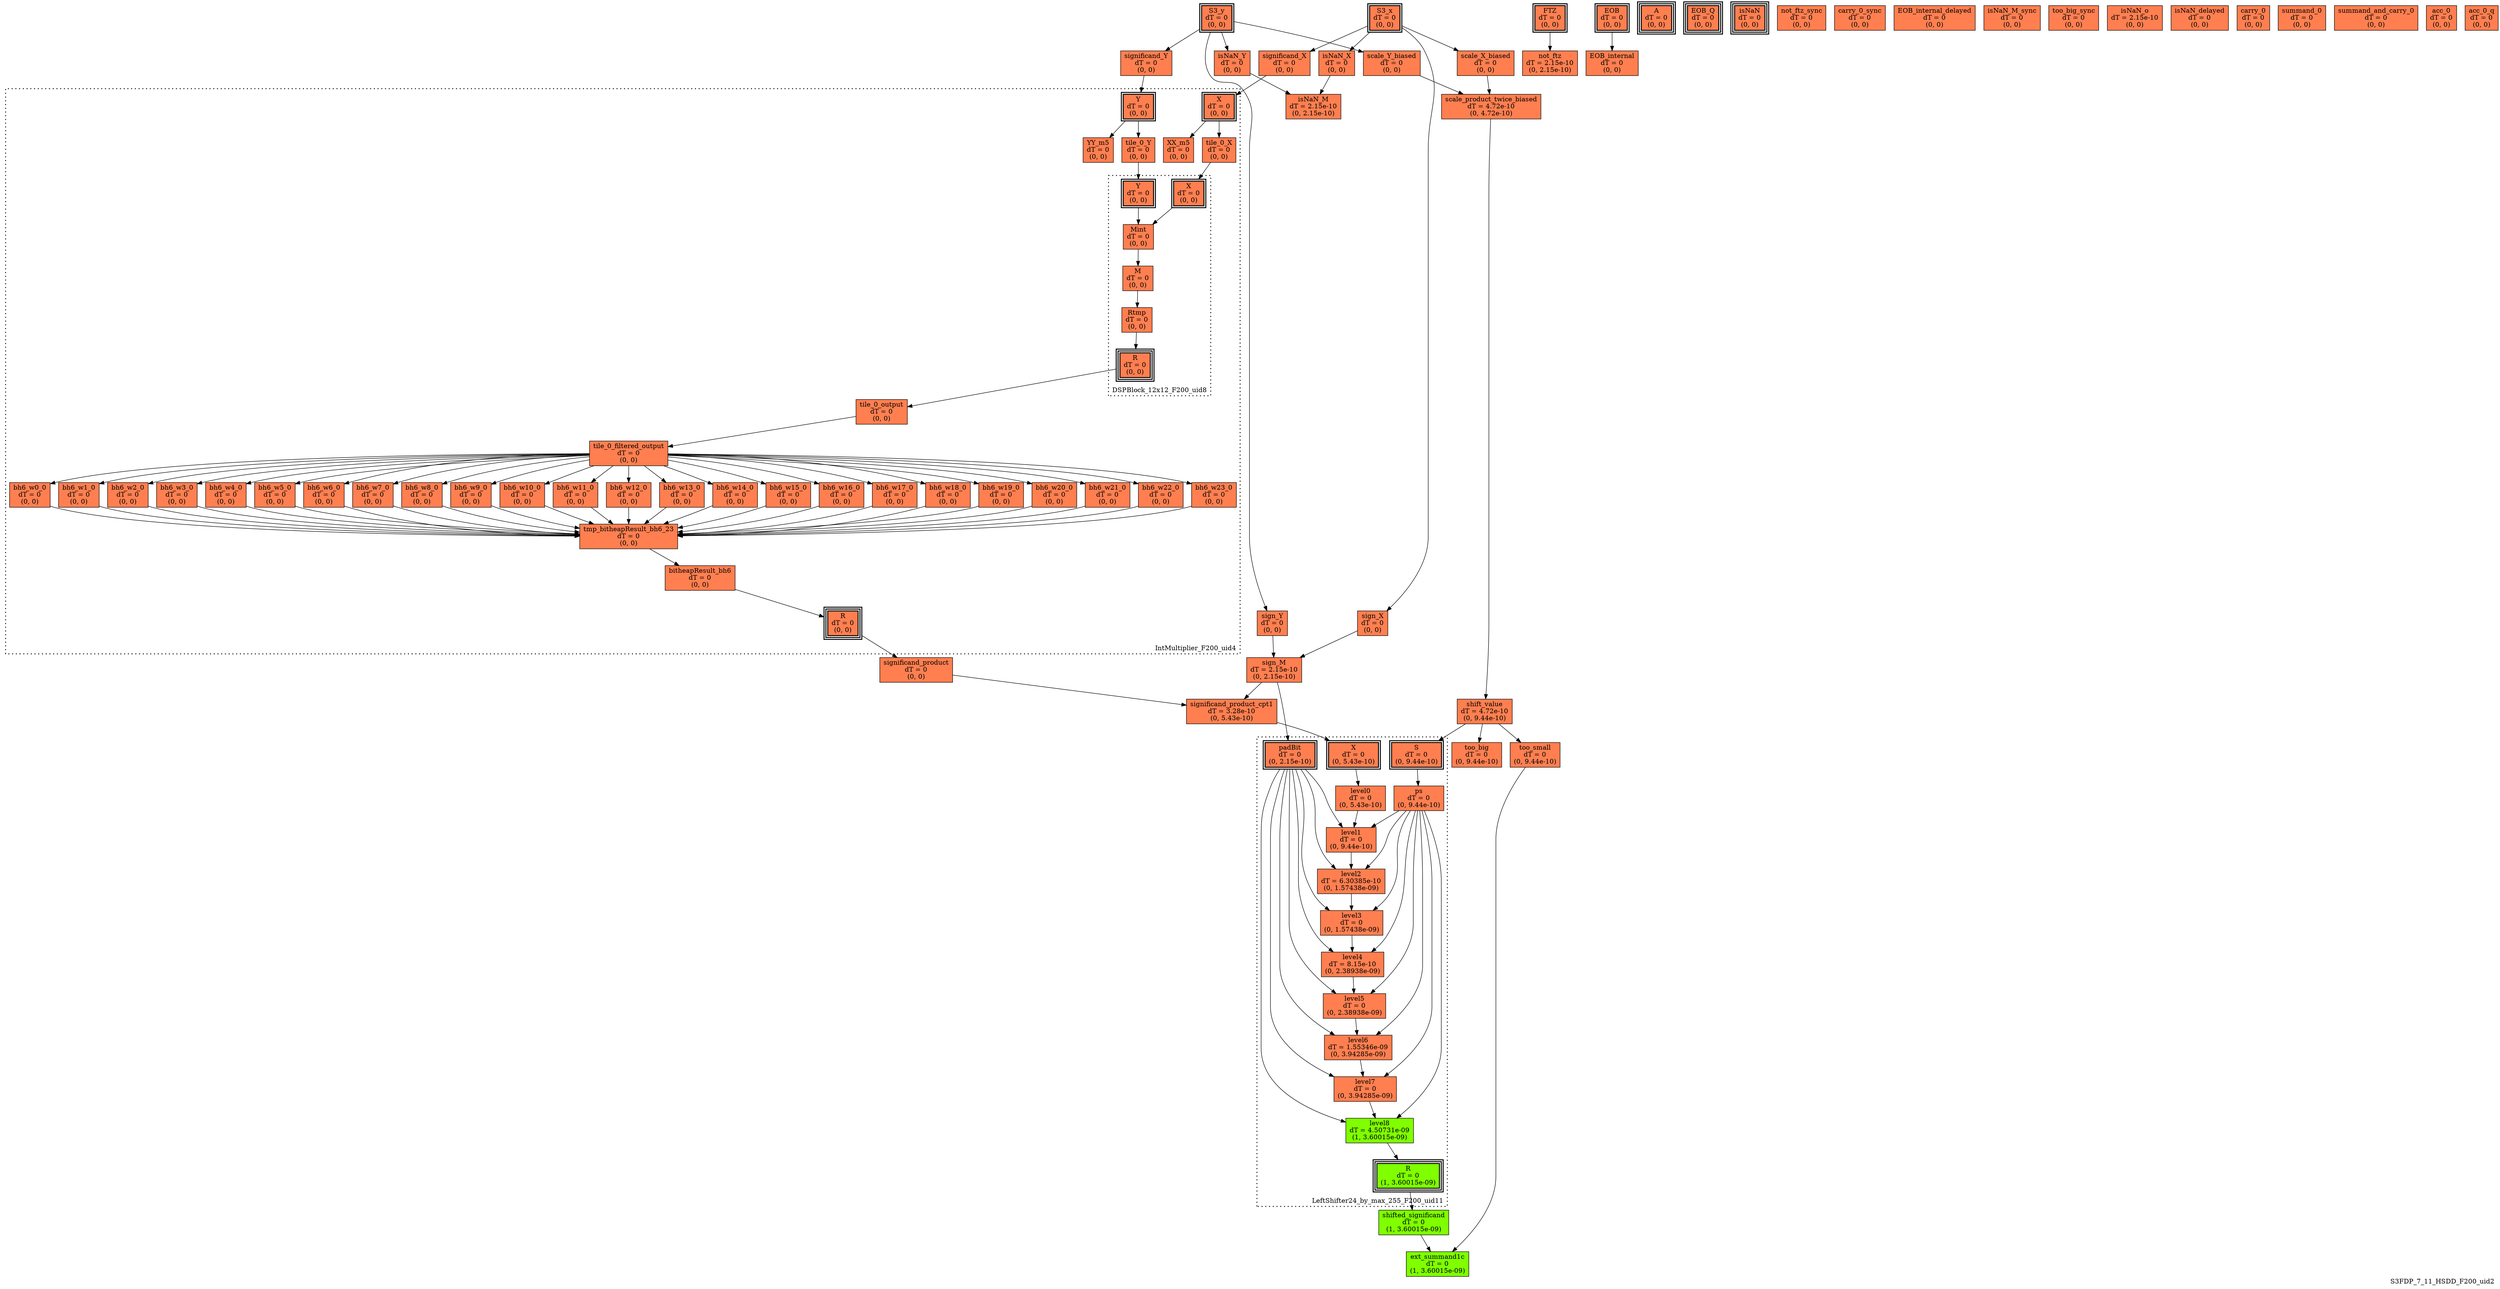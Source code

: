 digraph S3FDP_7_11_HSDD_F200_uid2
{
	//graph drawing options
	label=S3FDP_7_11_HSDD_F200_uid2;
	labelloc=bottom;
	labeljust=right;
	ratio=auto;
	nodesep=0.25;
	ranksep=0.5;

	//input/output signals of operator S3FDP_7_11_HSDD_F200_uid2
	S3_x__S3FDP_7_11_HSDD_F200_uid2 [ label="S3_x\ndT = 0\n(0, 0)", shape=box, color=black, style="bold, filled", fillcolor=coral, peripheries=2 ];
	S3_y__S3FDP_7_11_HSDD_F200_uid2 [ label="S3_y\ndT = 0\n(0, 0)", shape=box, color=black, style="bold, filled", fillcolor=coral, peripheries=2 ];
	FTZ__S3FDP_7_11_HSDD_F200_uid2 [ label="FTZ\ndT = 0\n(0, 0)", shape=box, color=black, style="bold, filled", fillcolor=coral, peripheries=2 ];
	EOB__S3FDP_7_11_HSDD_F200_uid2 [ label="EOB\ndT = 0\n(0, 0)", shape=box, color=black, style="bold, filled", fillcolor=coral, peripheries=2 ];
	A__S3FDP_7_11_HSDD_F200_uid2 [ label="A\ndT = 0\n(0, 0)", shape=box, color=black, style="bold, filled", fillcolor=coral, peripheries=3 ];
	EOB_Q__S3FDP_7_11_HSDD_F200_uid2 [ label="EOB_Q\ndT = 0\n(0, 0)", shape=box, color=black, style="bold, filled", fillcolor=coral, peripheries=3 ];
	isNaN__S3FDP_7_11_HSDD_F200_uid2 [ label="isNaN\ndT = 0\n(0, 0)", shape=box, color=black, style="bold, filled", fillcolor=coral, peripheries=3 ];
	{rank=same S3_x__S3FDP_7_11_HSDD_F200_uid2, S3_y__S3FDP_7_11_HSDD_F200_uid2, FTZ__S3FDP_7_11_HSDD_F200_uid2, EOB__S3FDP_7_11_HSDD_F200_uid2};
	{rank=same A__S3FDP_7_11_HSDD_F200_uid2, EOB_Q__S3FDP_7_11_HSDD_F200_uid2, isNaN__S3FDP_7_11_HSDD_F200_uid2};
	//internal signals of operator S3FDP_7_11_HSDD_F200_uid2
	sign_X__S3FDP_7_11_HSDD_F200_uid2 [ label="sign_X\ndT = 0\n(0, 0)", shape=box, color=black, style=filled, fillcolor=coral, peripheries=1 ];
	sign_Y__S3FDP_7_11_HSDD_F200_uid2 [ label="sign_Y\ndT = 0\n(0, 0)", shape=box, color=black, style=filled, fillcolor=coral, peripheries=1 ];
	sign_M__S3FDP_7_11_HSDD_F200_uid2 [ label="sign_M\ndT = 2.15e-10\n(0, 2.15e-10)", shape=box, color=black, style=filled, fillcolor=coral, peripheries=1 ];
	isNaN_X__S3FDP_7_11_HSDD_F200_uid2 [ label="isNaN_X\ndT = 0\n(0, 0)", shape=box, color=black, style=filled, fillcolor=coral, peripheries=1 ];
	isNaN_Y__S3FDP_7_11_HSDD_F200_uid2 [ label="isNaN_Y\ndT = 0\n(0, 0)", shape=box, color=black, style=filled, fillcolor=coral, peripheries=1 ];
	isNaN_M__S3FDP_7_11_HSDD_F200_uid2 [ label="isNaN_M\ndT = 2.15e-10\n(0, 2.15e-10)", shape=box, color=black, style=filled, fillcolor=coral, peripheries=1 ];
	significand_X__S3FDP_7_11_HSDD_F200_uid2 [ label="significand_X\ndT = 0\n(0, 0)", shape=box, color=black, style=filled, fillcolor=coral, peripheries=1 ];
	significand_Y__S3FDP_7_11_HSDD_F200_uid2 [ label="significand_Y\ndT = 0\n(0, 0)", shape=box, color=black, style=filled, fillcolor=coral, peripheries=1 ];
	significand_product__S3FDP_7_11_HSDD_F200_uid2 [ label="significand_product\ndT = 0\n(0, 0)", shape=box, color=black, style=filled, fillcolor=coral, peripheries=1 ];
	scale_X_biased__S3FDP_7_11_HSDD_F200_uid2 [ label="scale_X_biased\ndT = 0\n(0, 0)", shape=box, color=black, style=filled, fillcolor=coral, peripheries=1 ];
	scale_Y_biased__S3FDP_7_11_HSDD_F200_uid2 [ label="scale_Y_biased\ndT = 0\n(0, 0)", shape=box, color=black, style=filled, fillcolor=coral, peripheries=1 ];
	scale_product_twice_biased__S3FDP_7_11_HSDD_F200_uid2 [ label="scale_product_twice_biased\ndT = 4.72e-10\n(0, 4.72e-10)", shape=box, color=black, style=filled, fillcolor=coral, peripheries=1 ];
	significand_product_cpt1__S3FDP_7_11_HSDD_F200_uid2 [ label="significand_product_cpt1\ndT = 3.28e-10\n(0, 5.43e-10)", shape=box, color=black, style=filled, fillcolor=coral, peripheries=1 ];
	shift_value__S3FDP_7_11_HSDD_F200_uid2 [ label="shift_value\ndT = 4.72e-10\n(0, 9.44e-10)", shape=box, color=black, style=filled, fillcolor=coral, peripheries=1 ];
	shifted_significand__S3FDP_7_11_HSDD_F200_uid2 [ label="shifted_significand\ndT = 0\n(1, 3.60015e-09)", shape=box, color=black, style=filled, fillcolor=chartreuse, peripheries=1 ];
	too_small__S3FDP_7_11_HSDD_F200_uid2 [ label="too_small\ndT = 0\n(0, 9.44e-10)", shape=box, color=black, style=filled, fillcolor=coral, peripheries=1 ];
	too_big__S3FDP_7_11_HSDD_F200_uid2 [ label="too_big\ndT = 0\n(0, 9.44e-10)", shape=box, color=black, style=filled, fillcolor=coral, peripheries=1 ];
	ext_summand1c__S3FDP_7_11_HSDD_F200_uid2 [ label="ext_summand1c\ndT = 0\n(1, 3.60015e-09)", shape=box, color=black, style=filled, fillcolor=chartreuse, peripheries=1 ];
	not_ftz__S3FDP_7_11_HSDD_F200_uid2 [ label="not_ftz\ndT = 2.15e-10\n(0, 2.15e-10)", shape=box, color=black, style=filled, fillcolor=coral, peripheries=1 ];
	EOB_internal__S3FDP_7_11_HSDD_F200_uid2 [ label="EOB_internal\ndT = 0\n(0, 0)", shape=box, color=black, style=filled, fillcolor=coral, peripheries=1 ];
	not_ftz_sync__S3FDP_7_11_HSDD_F200_uid2 [ label="not_ftz_sync\ndT = 0\n(0, 0)", shape=box, color=black, style=filled, fillcolor=coral, peripheries=1 ];
	carry_0_sync__S3FDP_7_11_HSDD_F200_uid2 [ label="carry_0_sync\ndT = 0\n(0, 0)", shape=box, color=black, style=filled, fillcolor=coral, peripheries=1 ];
	EOB_internal_delayed__S3FDP_7_11_HSDD_F200_uid2 [ label="EOB_internal_delayed\ndT = 0\n(0, 0)", shape=box, color=black, style=filled, fillcolor=coral, peripheries=1 ];
	isNaN_M_sync__S3FDP_7_11_HSDD_F200_uid2 [ label="isNaN_M_sync\ndT = 0\n(0, 0)", shape=box, color=black, style=filled, fillcolor=coral, peripheries=1 ];
	too_big_sync__S3FDP_7_11_HSDD_F200_uid2 [ label="too_big_sync\ndT = 0\n(0, 0)", shape=box, color=black, style=filled, fillcolor=coral, peripheries=1 ];
	isNaN_o__S3FDP_7_11_HSDD_F200_uid2 [ label="isNaN_o\ndT = 2.15e-10\n(0, 0)", shape=box, color=black, style=filled, fillcolor=coral, peripheries=1 ];
	isNaN_delayed__S3FDP_7_11_HSDD_F200_uid2 [ label="isNaN_delayed\ndT = 0\n(0, 0)", shape=box, color=black, style=filled, fillcolor=coral, peripheries=1 ];
	carry_0__S3FDP_7_11_HSDD_F200_uid2 [ label="carry_0\ndT = 0\n(0, 0)", shape=box, color=black, style=filled, fillcolor=coral, peripheries=1 ];
	summand_0__S3FDP_7_11_HSDD_F200_uid2 [ label="summand_0\ndT = 0\n(0, 0)", shape=box, color=black, style=filled, fillcolor=coral, peripheries=1 ];
	summand_and_carry_0__S3FDP_7_11_HSDD_F200_uid2 [ label="summand_and_carry_0\ndT = 0\n(0, 0)", shape=box, color=black, style=filled, fillcolor=coral, peripheries=1 ];
	acc_0__S3FDP_7_11_HSDD_F200_uid2 [ label="acc_0\ndT = 0\n(0, 0)", shape=box, color=black, style=filled, fillcolor=coral, peripheries=1 ];
	acc_0_q__S3FDP_7_11_HSDD_F200_uid2 [ label="acc_0_q\ndT = 0\n(0, 0)", shape=box, color=black, style=filled, fillcolor=coral, peripheries=1 ];

	//subcomponents of operator S3FDP_7_11_HSDD_F200_uid2

	subgraph cluster_IntMultiplier_F200_uid4
	{
		//graph drawing options
		label=IntMultiplier_F200_uid4;
		labelloc=bottom;
		labeljust=right;
		style="bold, dotted";
		ratio=auto;
		nodesep=0.25;
		ranksep=0.5;

		//input/output signals of operator IntMultiplier_F200_uid4
		X__IntMultiplier_F200_uid4 [ label="X\ndT = 0\n(0, 0)", shape=box, color=black, style="bold, filled", fillcolor=coral, peripheries=2 ];
		Y__IntMultiplier_F200_uid4 [ label="Y\ndT = 0\n(0, 0)", shape=box, color=black, style="bold, filled", fillcolor=coral, peripheries=2 ];
		R__IntMultiplier_F200_uid4 [ label="R\ndT = 0\n(0, 0)", shape=box, color=black, style="bold, filled", fillcolor=coral, peripheries=3 ];
		{rank=same X__IntMultiplier_F200_uid4, Y__IntMultiplier_F200_uid4};
		{rank=same R__IntMultiplier_F200_uid4};
		//internal signals of operator IntMultiplier_F200_uid4
		XX_m5__IntMultiplier_F200_uid4 [ label="XX_m5\ndT = 0\n(0, 0)", shape=box, color=black, style=filled, fillcolor=coral, peripheries=1 ];
		YY_m5__IntMultiplier_F200_uid4 [ label="YY_m5\ndT = 0\n(0, 0)", shape=box, color=black, style=filled, fillcolor=coral, peripheries=1 ];
		tile_0_X__IntMultiplier_F200_uid4 [ label="tile_0_X\ndT = 0\n(0, 0)", shape=box, color=black, style=filled, fillcolor=coral, peripheries=1 ];
		tile_0_Y__IntMultiplier_F200_uid4 [ label="tile_0_Y\ndT = 0\n(0, 0)", shape=box, color=black, style=filled, fillcolor=coral, peripheries=1 ];
		tile_0_output__IntMultiplier_F200_uid4 [ label="tile_0_output\ndT = 0\n(0, 0)", shape=box, color=black, style=filled, fillcolor=coral, peripheries=1 ];
		tile_0_filtered_output__IntMultiplier_F200_uid4 [ label="tile_0_filtered_output\ndT = 0\n(0, 0)", shape=box, color=black, style=filled, fillcolor=coral, peripheries=1 ];
		bh6_w0_0__IntMultiplier_F200_uid4 [ label="bh6_w0_0\ndT = 0\n(0, 0)", shape=box, color=black, style=filled, fillcolor=coral, peripheries=1 ];
		bh6_w1_0__IntMultiplier_F200_uid4 [ label="bh6_w1_0\ndT = 0\n(0, 0)", shape=box, color=black, style=filled, fillcolor=coral, peripheries=1 ];
		bh6_w2_0__IntMultiplier_F200_uid4 [ label="bh6_w2_0\ndT = 0\n(0, 0)", shape=box, color=black, style=filled, fillcolor=coral, peripheries=1 ];
		bh6_w3_0__IntMultiplier_F200_uid4 [ label="bh6_w3_0\ndT = 0\n(0, 0)", shape=box, color=black, style=filled, fillcolor=coral, peripheries=1 ];
		bh6_w4_0__IntMultiplier_F200_uid4 [ label="bh6_w4_0\ndT = 0\n(0, 0)", shape=box, color=black, style=filled, fillcolor=coral, peripheries=1 ];
		bh6_w5_0__IntMultiplier_F200_uid4 [ label="bh6_w5_0\ndT = 0\n(0, 0)", shape=box, color=black, style=filled, fillcolor=coral, peripheries=1 ];
		bh6_w6_0__IntMultiplier_F200_uid4 [ label="bh6_w6_0\ndT = 0\n(0, 0)", shape=box, color=black, style=filled, fillcolor=coral, peripheries=1 ];
		bh6_w7_0__IntMultiplier_F200_uid4 [ label="bh6_w7_0\ndT = 0\n(0, 0)", shape=box, color=black, style=filled, fillcolor=coral, peripheries=1 ];
		bh6_w8_0__IntMultiplier_F200_uid4 [ label="bh6_w8_0\ndT = 0\n(0, 0)", shape=box, color=black, style=filled, fillcolor=coral, peripheries=1 ];
		bh6_w9_0__IntMultiplier_F200_uid4 [ label="bh6_w9_0\ndT = 0\n(0, 0)", shape=box, color=black, style=filled, fillcolor=coral, peripheries=1 ];
		bh6_w10_0__IntMultiplier_F200_uid4 [ label="bh6_w10_0\ndT = 0\n(0, 0)", shape=box, color=black, style=filled, fillcolor=coral, peripheries=1 ];
		bh6_w11_0__IntMultiplier_F200_uid4 [ label="bh6_w11_0\ndT = 0\n(0, 0)", shape=box, color=black, style=filled, fillcolor=coral, peripheries=1 ];
		bh6_w12_0__IntMultiplier_F200_uid4 [ label="bh6_w12_0\ndT = 0\n(0, 0)", shape=box, color=black, style=filled, fillcolor=coral, peripheries=1 ];
		bh6_w13_0__IntMultiplier_F200_uid4 [ label="bh6_w13_0\ndT = 0\n(0, 0)", shape=box, color=black, style=filled, fillcolor=coral, peripheries=1 ];
		bh6_w14_0__IntMultiplier_F200_uid4 [ label="bh6_w14_0\ndT = 0\n(0, 0)", shape=box, color=black, style=filled, fillcolor=coral, peripheries=1 ];
		bh6_w15_0__IntMultiplier_F200_uid4 [ label="bh6_w15_0\ndT = 0\n(0, 0)", shape=box, color=black, style=filled, fillcolor=coral, peripheries=1 ];
		bh6_w16_0__IntMultiplier_F200_uid4 [ label="bh6_w16_0\ndT = 0\n(0, 0)", shape=box, color=black, style=filled, fillcolor=coral, peripheries=1 ];
		bh6_w17_0__IntMultiplier_F200_uid4 [ label="bh6_w17_0\ndT = 0\n(0, 0)", shape=box, color=black, style=filled, fillcolor=coral, peripheries=1 ];
		bh6_w18_0__IntMultiplier_F200_uid4 [ label="bh6_w18_0\ndT = 0\n(0, 0)", shape=box, color=black, style=filled, fillcolor=coral, peripheries=1 ];
		bh6_w19_0__IntMultiplier_F200_uid4 [ label="bh6_w19_0\ndT = 0\n(0, 0)", shape=box, color=black, style=filled, fillcolor=coral, peripheries=1 ];
		bh6_w20_0__IntMultiplier_F200_uid4 [ label="bh6_w20_0\ndT = 0\n(0, 0)", shape=box, color=black, style=filled, fillcolor=coral, peripheries=1 ];
		bh6_w21_0__IntMultiplier_F200_uid4 [ label="bh6_w21_0\ndT = 0\n(0, 0)", shape=box, color=black, style=filled, fillcolor=coral, peripheries=1 ];
		bh6_w22_0__IntMultiplier_F200_uid4 [ label="bh6_w22_0\ndT = 0\n(0, 0)", shape=box, color=black, style=filled, fillcolor=coral, peripheries=1 ];
		bh6_w23_0__IntMultiplier_F200_uid4 [ label="bh6_w23_0\ndT = 0\n(0, 0)", shape=box, color=black, style=filled, fillcolor=coral, peripheries=1 ];
		tmp_bitheapResult_bh6_23__IntMultiplier_F200_uid4 [ label="tmp_bitheapResult_bh6_23\ndT = 0\n(0, 0)", shape=box, color=black, style=filled, fillcolor=coral, peripheries=1 ];
		bitheapResult_bh6__IntMultiplier_F200_uid4 [ label="bitheapResult_bh6\ndT = 0\n(0, 0)", shape=box, color=black, style=filled, fillcolor=coral, peripheries=1 ];

		//subcomponents of operator IntMultiplier_F200_uid4

		subgraph cluster_DSPBlock_12x12_F200_uid8
		{
			//graph drawing options
			label=DSPBlock_12x12_F200_uid8;
			labelloc=bottom;
			labeljust=right;
			style="bold, dotted";
			ratio=auto;
			nodesep=0.25;
			ranksep=0.5;

			//input/output signals of operator DSPBlock_12x12_F200_uid8
			X__DSPBlock_12x12_F200_uid8 [ label="X\ndT = 0\n(0, 0)", shape=box, color=black, style="bold, filled", fillcolor=coral, peripheries=2 ];
			Y__DSPBlock_12x12_F200_uid8 [ label="Y\ndT = 0\n(0, 0)", shape=box, color=black, style="bold, filled", fillcolor=coral, peripheries=2 ];
			R__DSPBlock_12x12_F200_uid8 [ label="R\ndT = 0\n(0, 0)", shape=box, color=black, style="bold, filled", fillcolor=coral, peripheries=3 ];
			{rank=same X__DSPBlock_12x12_F200_uid8, Y__DSPBlock_12x12_F200_uid8};
			{rank=same R__DSPBlock_12x12_F200_uid8};
			//internal signals of operator DSPBlock_12x12_F200_uid8
			Mint__DSPBlock_12x12_F200_uid8 [ label="Mint\ndT = 0\n(0, 0)", shape=box, color=black, style=filled, fillcolor=coral, peripheries=1 ];
			M__DSPBlock_12x12_F200_uid8 [ label="M\ndT = 0\n(0, 0)", shape=box, color=black, style=filled, fillcolor=coral, peripheries=1 ];
			Rtmp__DSPBlock_12x12_F200_uid8 [ label="Rtmp\ndT = 0\n(0, 0)", shape=box, color=black, style=filled, fillcolor=coral, peripheries=1 ];

			//subcomponents of operator DSPBlock_12x12_F200_uid8

			//input and internal signal connections of operator DSPBlock_12x12_F200_uid8
			X__DSPBlock_12x12_F200_uid8 -> Mint__DSPBlock_12x12_F200_uid8 [ arrowhead=normal, arrowsize=1.0, arrowtail=normal, color=black, dir=forward  ];
			Y__DSPBlock_12x12_F200_uid8 -> Mint__DSPBlock_12x12_F200_uid8 [ arrowhead=normal, arrowsize=1.0, arrowtail=normal, color=black, dir=forward  ];
			Mint__DSPBlock_12x12_F200_uid8 -> M__DSPBlock_12x12_F200_uid8 [ arrowhead=normal, arrowsize=1.0, arrowtail=normal, color=black, dir=forward  ];
			M__DSPBlock_12x12_F200_uid8 -> Rtmp__DSPBlock_12x12_F200_uid8 [ arrowhead=normal, arrowsize=1.0, arrowtail=normal, color=black, dir=forward  ];
			Rtmp__DSPBlock_12x12_F200_uid8 -> R__DSPBlock_12x12_F200_uid8 [ arrowhead=normal, arrowsize=1.0, arrowtail=normal, color=black, dir=forward  ];
		}

			//output signal connections of operator DSPBlock_12x12_F200_uid8
			R__DSPBlock_12x12_F200_uid8 -> tile_0_output__IntMultiplier_F200_uid4 [ arrowhead=normal, arrowsize=1.0, arrowtail=normal, color=black, dir=forward  ];

		//input and internal signal connections of operator IntMultiplier_F200_uid4
		X__IntMultiplier_F200_uid4 -> XX_m5__IntMultiplier_F200_uid4 [ arrowhead=normal, arrowsize=1.0, arrowtail=normal, color=black, dir=forward  ];
		X__IntMultiplier_F200_uid4 -> tile_0_X__IntMultiplier_F200_uid4 [ arrowhead=normal, arrowsize=1.0, arrowtail=normal, color=black, dir=forward  ];
		Y__IntMultiplier_F200_uid4 -> YY_m5__IntMultiplier_F200_uid4 [ arrowhead=normal, arrowsize=1.0, arrowtail=normal, color=black, dir=forward  ];
		Y__IntMultiplier_F200_uid4 -> tile_0_Y__IntMultiplier_F200_uid4 [ arrowhead=normal, arrowsize=1.0, arrowtail=normal, color=black, dir=forward  ];
		tile_0_X__IntMultiplier_F200_uid4 -> X__DSPBlock_12x12_F200_uid8 [ arrowhead=normal, arrowsize=1.0, arrowtail=normal, color=black, dir=forward  ];
		tile_0_Y__IntMultiplier_F200_uid4 -> Y__DSPBlock_12x12_F200_uid8 [ arrowhead=normal, arrowsize=1.0, arrowtail=normal, color=black, dir=forward  ];
		tile_0_output__IntMultiplier_F200_uid4 -> tile_0_filtered_output__IntMultiplier_F200_uid4 [ arrowhead=normal, arrowsize=1.0, arrowtail=normal, color=black, dir=forward  ];
		tile_0_filtered_output__IntMultiplier_F200_uid4 -> bh6_w0_0__IntMultiplier_F200_uid4 [ arrowhead=normal, arrowsize=1.0, arrowtail=normal, color=black, dir=forward  ];
		tile_0_filtered_output__IntMultiplier_F200_uid4 -> bh6_w1_0__IntMultiplier_F200_uid4 [ arrowhead=normal, arrowsize=1.0, arrowtail=normal, color=black, dir=forward  ];
		tile_0_filtered_output__IntMultiplier_F200_uid4 -> bh6_w2_0__IntMultiplier_F200_uid4 [ arrowhead=normal, arrowsize=1.0, arrowtail=normal, color=black, dir=forward  ];
		tile_0_filtered_output__IntMultiplier_F200_uid4 -> bh6_w3_0__IntMultiplier_F200_uid4 [ arrowhead=normal, arrowsize=1.0, arrowtail=normal, color=black, dir=forward  ];
		tile_0_filtered_output__IntMultiplier_F200_uid4 -> bh6_w4_0__IntMultiplier_F200_uid4 [ arrowhead=normal, arrowsize=1.0, arrowtail=normal, color=black, dir=forward  ];
		tile_0_filtered_output__IntMultiplier_F200_uid4 -> bh6_w5_0__IntMultiplier_F200_uid4 [ arrowhead=normal, arrowsize=1.0, arrowtail=normal, color=black, dir=forward  ];
		tile_0_filtered_output__IntMultiplier_F200_uid4 -> bh6_w6_0__IntMultiplier_F200_uid4 [ arrowhead=normal, arrowsize=1.0, arrowtail=normal, color=black, dir=forward  ];
		tile_0_filtered_output__IntMultiplier_F200_uid4 -> bh6_w7_0__IntMultiplier_F200_uid4 [ arrowhead=normal, arrowsize=1.0, arrowtail=normal, color=black, dir=forward  ];
		tile_0_filtered_output__IntMultiplier_F200_uid4 -> bh6_w8_0__IntMultiplier_F200_uid4 [ arrowhead=normal, arrowsize=1.0, arrowtail=normal, color=black, dir=forward  ];
		tile_0_filtered_output__IntMultiplier_F200_uid4 -> bh6_w9_0__IntMultiplier_F200_uid4 [ arrowhead=normal, arrowsize=1.0, arrowtail=normal, color=black, dir=forward  ];
		tile_0_filtered_output__IntMultiplier_F200_uid4 -> bh6_w10_0__IntMultiplier_F200_uid4 [ arrowhead=normal, arrowsize=1.0, arrowtail=normal, color=black, dir=forward  ];
		tile_0_filtered_output__IntMultiplier_F200_uid4 -> bh6_w11_0__IntMultiplier_F200_uid4 [ arrowhead=normal, arrowsize=1.0, arrowtail=normal, color=black, dir=forward  ];
		tile_0_filtered_output__IntMultiplier_F200_uid4 -> bh6_w12_0__IntMultiplier_F200_uid4 [ arrowhead=normal, arrowsize=1.0, arrowtail=normal, color=black, dir=forward  ];
		tile_0_filtered_output__IntMultiplier_F200_uid4 -> bh6_w13_0__IntMultiplier_F200_uid4 [ arrowhead=normal, arrowsize=1.0, arrowtail=normal, color=black, dir=forward  ];
		tile_0_filtered_output__IntMultiplier_F200_uid4 -> bh6_w14_0__IntMultiplier_F200_uid4 [ arrowhead=normal, arrowsize=1.0, arrowtail=normal, color=black, dir=forward  ];
		tile_0_filtered_output__IntMultiplier_F200_uid4 -> bh6_w15_0__IntMultiplier_F200_uid4 [ arrowhead=normal, arrowsize=1.0, arrowtail=normal, color=black, dir=forward  ];
		tile_0_filtered_output__IntMultiplier_F200_uid4 -> bh6_w16_0__IntMultiplier_F200_uid4 [ arrowhead=normal, arrowsize=1.0, arrowtail=normal, color=black, dir=forward  ];
		tile_0_filtered_output__IntMultiplier_F200_uid4 -> bh6_w17_0__IntMultiplier_F200_uid4 [ arrowhead=normal, arrowsize=1.0, arrowtail=normal, color=black, dir=forward  ];
		tile_0_filtered_output__IntMultiplier_F200_uid4 -> bh6_w18_0__IntMultiplier_F200_uid4 [ arrowhead=normal, arrowsize=1.0, arrowtail=normal, color=black, dir=forward  ];
		tile_0_filtered_output__IntMultiplier_F200_uid4 -> bh6_w19_0__IntMultiplier_F200_uid4 [ arrowhead=normal, arrowsize=1.0, arrowtail=normal, color=black, dir=forward  ];
		tile_0_filtered_output__IntMultiplier_F200_uid4 -> bh6_w20_0__IntMultiplier_F200_uid4 [ arrowhead=normal, arrowsize=1.0, arrowtail=normal, color=black, dir=forward  ];
		tile_0_filtered_output__IntMultiplier_F200_uid4 -> bh6_w21_0__IntMultiplier_F200_uid4 [ arrowhead=normal, arrowsize=1.0, arrowtail=normal, color=black, dir=forward  ];
		tile_0_filtered_output__IntMultiplier_F200_uid4 -> bh6_w22_0__IntMultiplier_F200_uid4 [ arrowhead=normal, arrowsize=1.0, arrowtail=normal, color=black, dir=forward  ];
		tile_0_filtered_output__IntMultiplier_F200_uid4 -> bh6_w23_0__IntMultiplier_F200_uid4 [ arrowhead=normal, arrowsize=1.0, arrowtail=normal, color=black, dir=forward  ];
		bh6_w0_0__IntMultiplier_F200_uid4 -> tmp_bitheapResult_bh6_23__IntMultiplier_F200_uid4 [ arrowhead=normal, arrowsize=1.0, arrowtail=normal, color=black, dir=forward  ];
		bh6_w1_0__IntMultiplier_F200_uid4 -> tmp_bitheapResult_bh6_23__IntMultiplier_F200_uid4 [ arrowhead=normal, arrowsize=1.0, arrowtail=normal, color=black, dir=forward  ];
		bh6_w2_0__IntMultiplier_F200_uid4 -> tmp_bitheapResult_bh6_23__IntMultiplier_F200_uid4 [ arrowhead=normal, arrowsize=1.0, arrowtail=normal, color=black, dir=forward  ];
		bh6_w3_0__IntMultiplier_F200_uid4 -> tmp_bitheapResult_bh6_23__IntMultiplier_F200_uid4 [ arrowhead=normal, arrowsize=1.0, arrowtail=normal, color=black, dir=forward  ];
		bh6_w4_0__IntMultiplier_F200_uid4 -> tmp_bitheapResult_bh6_23__IntMultiplier_F200_uid4 [ arrowhead=normal, arrowsize=1.0, arrowtail=normal, color=black, dir=forward  ];
		bh6_w5_0__IntMultiplier_F200_uid4 -> tmp_bitheapResult_bh6_23__IntMultiplier_F200_uid4 [ arrowhead=normal, arrowsize=1.0, arrowtail=normal, color=black, dir=forward  ];
		bh6_w6_0__IntMultiplier_F200_uid4 -> tmp_bitheapResult_bh6_23__IntMultiplier_F200_uid4 [ arrowhead=normal, arrowsize=1.0, arrowtail=normal, color=black, dir=forward  ];
		bh6_w7_0__IntMultiplier_F200_uid4 -> tmp_bitheapResult_bh6_23__IntMultiplier_F200_uid4 [ arrowhead=normal, arrowsize=1.0, arrowtail=normal, color=black, dir=forward  ];
		bh6_w8_0__IntMultiplier_F200_uid4 -> tmp_bitheapResult_bh6_23__IntMultiplier_F200_uid4 [ arrowhead=normal, arrowsize=1.0, arrowtail=normal, color=black, dir=forward  ];
		bh6_w9_0__IntMultiplier_F200_uid4 -> tmp_bitheapResult_bh6_23__IntMultiplier_F200_uid4 [ arrowhead=normal, arrowsize=1.0, arrowtail=normal, color=black, dir=forward  ];
		bh6_w10_0__IntMultiplier_F200_uid4 -> tmp_bitheapResult_bh6_23__IntMultiplier_F200_uid4 [ arrowhead=normal, arrowsize=1.0, arrowtail=normal, color=black, dir=forward  ];
		bh6_w11_0__IntMultiplier_F200_uid4 -> tmp_bitheapResult_bh6_23__IntMultiplier_F200_uid4 [ arrowhead=normal, arrowsize=1.0, arrowtail=normal, color=black, dir=forward  ];
		bh6_w12_0__IntMultiplier_F200_uid4 -> tmp_bitheapResult_bh6_23__IntMultiplier_F200_uid4 [ arrowhead=normal, arrowsize=1.0, arrowtail=normal, color=black, dir=forward  ];
		bh6_w13_0__IntMultiplier_F200_uid4 -> tmp_bitheapResult_bh6_23__IntMultiplier_F200_uid4 [ arrowhead=normal, arrowsize=1.0, arrowtail=normal, color=black, dir=forward  ];
		bh6_w14_0__IntMultiplier_F200_uid4 -> tmp_bitheapResult_bh6_23__IntMultiplier_F200_uid4 [ arrowhead=normal, arrowsize=1.0, arrowtail=normal, color=black, dir=forward  ];
		bh6_w15_0__IntMultiplier_F200_uid4 -> tmp_bitheapResult_bh6_23__IntMultiplier_F200_uid4 [ arrowhead=normal, arrowsize=1.0, arrowtail=normal, color=black, dir=forward  ];
		bh6_w16_0__IntMultiplier_F200_uid4 -> tmp_bitheapResult_bh6_23__IntMultiplier_F200_uid4 [ arrowhead=normal, arrowsize=1.0, arrowtail=normal, color=black, dir=forward  ];
		bh6_w17_0__IntMultiplier_F200_uid4 -> tmp_bitheapResult_bh6_23__IntMultiplier_F200_uid4 [ arrowhead=normal, arrowsize=1.0, arrowtail=normal, color=black, dir=forward  ];
		bh6_w18_0__IntMultiplier_F200_uid4 -> tmp_bitheapResult_bh6_23__IntMultiplier_F200_uid4 [ arrowhead=normal, arrowsize=1.0, arrowtail=normal, color=black, dir=forward  ];
		bh6_w19_0__IntMultiplier_F200_uid4 -> tmp_bitheapResult_bh6_23__IntMultiplier_F200_uid4 [ arrowhead=normal, arrowsize=1.0, arrowtail=normal, color=black, dir=forward  ];
		bh6_w20_0__IntMultiplier_F200_uid4 -> tmp_bitheapResult_bh6_23__IntMultiplier_F200_uid4 [ arrowhead=normal, arrowsize=1.0, arrowtail=normal, color=black, dir=forward  ];
		bh6_w21_0__IntMultiplier_F200_uid4 -> tmp_bitheapResult_bh6_23__IntMultiplier_F200_uid4 [ arrowhead=normal, arrowsize=1.0, arrowtail=normal, color=black, dir=forward  ];
		bh6_w22_0__IntMultiplier_F200_uid4 -> tmp_bitheapResult_bh6_23__IntMultiplier_F200_uid4 [ arrowhead=normal, arrowsize=1.0, arrowtail=normal, color=black, dir=forward  ];
		bh6_w23_0__IntMultiplier_F200_uid4 -> tmp_bitheapResult_bh6_23__IntMultiplier_F200_uid4 [ arrowhead=normal, arrowsize=1.0, arrowtail=normal, color=black, dir=forward  ];
		tmp_bitheapResult_bh6_23__IntMultiplier_F200_uid4 -> bitheapResult_bh6__IntMultiplier_F200_uid4 [ arrowhead=normal, arrowsize=1.0, arrowtail=normal, color=black, dir=forward  ];
		bitheapResult_bh6__IntMultiplier_F200_uid4 -> R__IntMultiplier_F200_uid4 [ arrowhead=normal, arrowsize=1.0, arrowtail=normal, color=black, dir=forward  ];
	}

		//output signal connections of operator IntMultiplier_F200_uid4
		R__IntMultiplier_F200_uid4 -> significand_product__S3FDP_7_11_HSDD_F200_uid2 [ arrowhead=normal, arrowsize=1.0, arrowtail=normal, color=black, dir=forward  ];

	subgraph cluster_LeftShifter24_by_max_255_F200_uid11
	{
		//graph drawing options
		label=LeftShifter24_by_max_255_F200_uid11;
		labelloc=bottom;
		labeljust=right;
		style="bold, dotted";
		ratio=auto;
		nodesep=0.25;
		ranksep=0.5;

		//input/output signals of operator LeftShifter24_by_max_255_F200_uid11
		X__LeftShifter24_by_max_255_F200_uid11 [ label="X\ndT = 0\n(0, 5.43e-10)", shape=box, color=black, style="bold, filled", fillcolor=coral, peripheries=2 ];
		S__LeftShifter24_by_max_255_F200_uid11 [ label="S\ndT = 0\n(0, 9.44e-10)", shape=box, color=black, style="bold, filled", fillcolor=coral, peripheries=2 ];
		padBit__LeftShifter24_by_max_255_F200_uid11 [ label="padBit\ndT = 0\n(0, 2.15e-10)", shape=box, color=black, style="bold, filled", fillcolor=coral, peripheries=2 ];
		R__LeftShifter24_by_max_255_F200_uid11 [ label="R\ndT = 0\n(1, 3.60015e-09)", shape=box, color=black, style="bold, filled", fillcolor=chartreuse, peripheries=3 ];
		{rank=same X__LeftShifter24_by_max_255_F200_uid11, S__LeftShifter24_by_max_255_F200_uid11, padBit__LeftShifter24_by_max_255_F200_uid11};
		{rank=same R__LeftShifter24_by_max_255_F200_uid11};
		//internal signals of operator LeftShifter24_by_max_255_F200_uid11
		ps__LeftShifter24_by_max_255_F200_uid11 [ label="ps\ndT = 0\n(0, 9.44e-10)", shape=box, color=black, style=filled, fillcolor=coral, peripheries=1 ];
		level0__LeftShifter24_by_max_255_F200_uid11 [ label="level0\ndT = 0\n(0, 5.43e-10)", shape=box, color=black, style=filled, fillcolor=coral, peripheries=1 ];
		level1__LeftShifter24_by_max_255_F200_uid11 [ label="level1\ndT = 0\n(0, 9.44e-10)", shape=box, color=black, style=filled, fillcolor=coral, peripheries=1 ];
		level2__LeftShifter24_by_max_255_F200_uid11 [ label="level2\ndT = 6.30385e-10\n(0, 1.57438e-09)", shape=box, color=black, style=filled, fillcolor=coral, peripheries=1 ];
		level3__LeftShifter24_by_max_255_F200_uid11 [ label="level3\ndT = 0\n(0, 1.57438e-09)", shape=box, color=black, style=filled, fillcolor=coral, peripheries=1 ];
		level4__LeftShifter24_by_max_255_F200_uid11 [ label="level4\ndT = 8.15e-10\n(0, 2.38938e-09)", shape=box, color=black, style=filled, fillcolor=coral, peripheries=1 ];
		level5__LeftShifter24_by_max_255_F200_uid11 [ label="level5\ndT = 0\n(0, 2.38938e-09)", shape=box, color=black, style=filled, fillcolor=coral, peripheries=1 ];
		level6__LeftShifter24_by_max_255_F200_uid11 [ label="level6\ndT = 1.55346e-09\n(0, 3.94285e-09)", shape=box, color=black, style=filled, fillcolor=coral, peripheries=1 ];
		level7__LeftShifter24_by_max_255_F200_uid11 [ label="level7\ndT = 0\n(0, 3.94285e-09)", shape=box, color=black, style=filled, fillcolor=coral, peripheries=1 ];
		level8__LeftShifter24_by_max_255_F200_uid11 [ label="level8\ndT = 4.50731e-09\n(1, 3.60015e-09)", shape=box, color=black, style=filled, fillcolor=chartreuse, peripheries=1 ];

		//subcomponents of operator LeftShifter24_by_max_255_F200_uid11

		//input and internal signal connections of operator LeftShifter24_by_max_255_F200_uid11
		X__LeftShifter24_by_max_255_F200_uid11 -> level0__LeftShifter24_by_max_255_F200_uid11 [ arrowhead=normal, arrowsize=1.0, arrowtail=normal, color=black, dir=forward  ];
		S__LeftShifter24_by_max_255_F200_uid11 -> ps__LeftShifter24_by_max_255_F200_uid11 [ arrowhead=normal, arrowsize=1.0, arrowtail=normal, color=black, dir=forward  ];
		padBit__LeftShifter24_by_max_255_F200_uid11 -> level1__LeftShifter24_by_max_255_F200_uid11 [ arrowhead=normal, arrowsize=1.0, arrowtail=normal, color=black, dir=forward  ];
		padBit__LeftShifter24_by_max_255_F200_uid11 -> level2__LeftShifter24_by_max_255_F200_uid11 [ arrowhead=normal, arrowsize=1.0, arrowtail=normal, color=black, dir=forward  ];
		padBit__LeftShifter24_by_max_255_F200_uid11 -> level3__LeftShifter24_by_max_255_F200_uid11 [ arrowhead=normal, arrowsize=1.0, arrowtail=normal, color=black, dir=forward  ];
		padBit__LeftShifter24_by_max_255_F200_uid11 -> level4__LeftShifter24_by_max_255_F200_uid11 [ arrowhead=normal, arrowsize=1.0, arrowtail=normal, color=black, dir=forward  ];
		padBit__LeftShifter24_by_max_255_F200_uid11 -> level5__LeftShifter24_by_max_255_F200_uid11 [ arrowhead=normal, arrowsize=1.0, arrowtail=normal, color=black, dir=forward  ];
		padBit__LeftShifter24_by_max_255_F200_uid11 -> level6__LeftShifter24_by_max_255_F200_uid11 [ arrowhead=normal, arrowsize=1.0, arrowtail=normal, color=black, dir=forward  ];
		padBit__LeftShifter24_by_max_255_F200_uid11 -> level7__LeftShifter24_by_max_255_F200_uid11 [ arrowhead=normal, arrowsize=1.0, arrowtail=normal, color=black, dir=forward  ];
		padBit__LeftShifter24_by_max_255_F200_uid11 -> level8__LeftShifter24_by_max_255_F200_uid11 [ arrowhead=normal, arrowsize=1.0, arrowtail=normal, color=black, dir=forward  ];
		ps__LeftShifter24_by_max_255_F200_uid11 -> level1__LeftShifter24_by_max_255_F200_uid11 [ arrowhead=normal, arrowsize=1.0, arrowtail=normal, color=black, dir=forward  ];
		ps__LeftShifter24_by_max_255_F200_uid11 -> level2__LeftShifter24_by_max_255_F200_uid11 [ arrowhead=normal, arrowsize=1.0, arrowtail=normal, color=black, dir=forward  ];
		ps__LeftShifter24_by_max_255_F200_uid11 -> level3__LeftShifter24_by_max_255_F200_uid11 [ arrowhead=normal, arrowsize=1.0, arrowtail=normal, color=black, dir=forward  ];
		ps__LeftShifter24_by_max_255_F200_uid11 -> level4__LeftShifter24_by_max_255_F200_uid11 [ arrowhead=normal, arrowsize=1.0, arrowtail=normal, color=black, dir=forward  ];
		ps__LeftShifter24_by_max_255_F200_uid11 -> level5__LeftShifter24_by_max_255_F200_uid11 [ arrowhead=normal, arrowsize=1.0, arrowtail=normal, color=black, dir=forward  ];
		ps__LeftShifter24_by_max_255_F200_uid11 -> level6__LeftShifter24_by_max_255_F200_uid11 [ arrowhead=normal, arrowsize=1.0, arrowtail=normal, color=black, dir=forward  ];
		ps__LeftShifter24_by_max_255_F200_uid11 -> level7__LeftShifter24_by_max_255_F200_uid11 [ arrowhead=normal, arrowsize=1.0, arrowtail=normal, color=black, dir=forward  ];
		ps__LeftShifter24_by_max_255_F200_uid11 -> level8__LeftShifter24_by_max_255_F200_uid11 [ arrowhead=normal, arrowsize=1.0, arrowtail=normal, color=black, dir=forward  ];
		level0__LeftShifter24_by_max_255_F200_uid11 -> level1__LeftShifter24_by_max_255_F200_uid11 [ arrowhead=normal, arrowsize=1.0, arrowtail=normal, color=black, dir=forward  ];
		level1__LeftShifter24_by_max_255_F200_uid11 -> level2__LeftShifter24_by_max_255_F200_uid11 [ arrowhead=normal, arrowsize=1.0, arrowtail=normal, color=black, dir=forward  ];
		level2__LeftShifter24_by_max_255_F200_uid11 -> level3__LeftShifter24_by_max_255_F200_uid11 [ arrowhead=normal, arrowsize=1.0, arrowtail=normal, color=black, dir=forward  ];
		level3__LeftShifter24_by_max_255_F200_uid11 -> level4__LeftShifter24_by_max_255_F200_uid11 [ arrowhead=normal, arrowsize=1.0, arrowtail=normal, color=black, dir=forward  ];
		level4__LeftShifter24_by_max_255_F200_uid11 -> level5__LeftShifter24_by_max_255_F200_uid11 [ arrowhead=normal, arrowsize=1.0, arrowtail=normal, color=black, dir=forward  ];
		level5__LeftShifter24_by_max_255_F200_uid11 -> level6__LeftShifter24_by_max_255_F200_uid11 [ arrowhead=normal, arrowsize=1.0, arrowtail=normal, color=black, dir=forward  ];
		level6__LeftShifter24_by_max_255_F200_uid11 -> level7__LeftShifter24_by_max_255_F200_uid11 [ arrowhead=normal, arrowsize=1.0, arrowtail=normal, color=black, dir=forward  ];
		level7__LeftShifter24_by_max_255_F200_uid11 -> level8__LeftShifter24_by_max_255_F200_uid11 [ arrowhead=normal, arrowsize=1.0, arrowtail=normal, color=black, dir=forward  ];
		level8__LeftShifter24_by_max_255_F200_uid11 -> R__LeftShifter24_by_max_255_F200_uid11 [ arrowhead=normal, arrowsize=1.0, arrowtail=normal, color=black, dir=forward  ];
	}

		//output signal connections of operator LeftShifter24_by_max_255_F200_uid11
		R__LeftShifter24_by_max_255_F200_uid11 -> shifted_significand__S3FDP_7_11_HSDD_F200_uid2 [ arrowhead=normal, arrowsize=1.0, arrowtail=normal, color=black, dir=forward  ];

	//input and internal signal connections of operator S3FDP_7_11_HSDD_F200_uid2
	S3_x__S3FDP_7_11_HSDD_F200_uid2 -> sign_X__S3FDP_7_11_HSDD_F200_uid2 [ arrowhead=normal, arrowsize=1.0, arrowtail=normal, color=black, dir=forward  ];
	S3_x__S3FDP_7_11_HSDD_F200_uid2 -> isNaN_X__S3FDP_7_11_HSDD_F200_uid2 [ arrowhead=normal, arrowsize=1.0, arrowtail=normal, color=black, dir=forward  ];
	S3_x__S3FDP_7_11_HSDD_F200_uid2 -> significand_X__S3FDP_7_11_HSDD_F200_uid2 [ arrowhead=normal, arrowsize=1.0, arrowtail=normal, color=black, dir=forward  ];
	S3_x__S3FDP_7_11_HSDD_F200_uid2 -> scale_X_biased__S3FDP_7_11_HSDD_F200_uid2 [ arrowhead=normal, arrowsize=1.0, arrowtail=normal, color=black, dir=forward  ];
	S3_y__S3FDP_7_11_HSDD_F200_uid2 -> sign_Y__S3FDP_7_11_HSDD_F200_uid2 [ arrowhead=normal, arrowsize=1.0, arrowtail=normal, color=black, dir=forward  ];
	S3_y__S3FDP_7_11_HSDD_F200_uid2 -> isNaN_Y__S3FDP_7_11_HSDD_F200_uid2 [ arrowhead=normal, arrowsize=1.0, arrowtail=normal, color=black, dir=forward  ];
	S3_y__S3FDP_7_11_HSDD_F200_uid2 -> significand_Y__S3FDP_7_11_HSDD_F200_uid2 [ arrowhead=normal, arrowsize=1.0, arrowtail=normal, color=black, dir=forward  ];
	S3_y__S3FDP_7_11_HSDD_F200_uid2 -> scale_Y_biased__S3FDP_7_11_HSDD_F200_uid2 [ arrowhead=normal, arrowsize=1.0, arrowtail=normal, color=black, dir=forward  ];
	FTZ__S3FDP_7_11_HSDD_F200_uid2 -> not_ftz__S3FDP_7_11_HSDD_F200_uid2 [ arrowhead=normal, arrowsize=1.0, arrowtail=normal, color=black, dir=forward  ];
	EOB__S3FDP_7_11_HSDD_F200_uid2 -> EOB_internal__S3FDP_7_11_HSDD_F200_uid2 [ arrowhead=normal, arrowsize=1.0, arrowtail=normal, color=black, dir=forward  ];
	sign_X__S3FDP_7_11_HSDD_F200_uid2 -> sign_M__S3FDP_7_11_HSDD_F200_uid2 [ arrowhead=normal, arrowsize=1.0, arrowtail=normal, color=black, dir=forward  ];
	sign_Y__S3FDP_7_11_HSDD_F200_uid2 -> sign_M__S3FDP_7_11_HSDD_F200_uid2 [ arrowhead=normal, arrowsize=1.0, arrowtail=normal, color=black, dir=forward  ];
	sign_M__S3FDP_7_11_HSDD_F200_uid2 -> significand_product_cpt1__S3FDP_7_11_HSDD_F200_uid2 [ arrowhead=normal, arrowsize=1.0, arrowtail=normal, color=black, dir=forward  ];
	sign_M__S3FDP_7_11_HSDD_F200_uid2 -> padBit__LeftShifter24_by_max_255_F200_uid11 [ arrowhead=normal, arrowsize=1.0, arrowtail=normal, color=black, dir=forward  ];
	isNaN_X__S3FDP_7_11_HSDD_F200_uid2 -> isNaN_M__S3FDP_7_11_HSDD_F200_uid2 [ arrowhead=normal, arrowsize=1.0, arrowtail=normal, color=black, dir=forward  ];
	isNaN_Y__S3FDP_7_11_HSDD_F200_uid2 -> isNaN_M__S3FDP_7_11_HSDD_F200_uid2 [ arrowhead=normal, arrowsize=1.0, arrowtail=normal, color=black, dir=forward  ];
	significand_X__S3FDP_7_11_HSDD_F200_uid2 -> X__IntMultiplier_F200_uid4 [ arrowhead=normal, arrowsize=1.0, arrowtail=normal, color=black, dir=forward  ];
	significand_Y__S3FDP_7_11_HSDD_F200_uid2 -> Y__IntMultiplier_F200_uid4 [ arrowhead=normal, arrowsize=1.0, arrowtail=normal, color=black, dir=forward  ];
	significand_product__S3FDP_7_11_HSDD_F200_uid2 -> significand_product_cpt1__S3FDP_7_11_HSDD_F200_uid2 [ arrowhead=normal, arrowsize=1.0, arrowtail=normal, color=black, dir=forward  ];
	scale_X_biased__S3FDP_7_11_HSDD_F200_uid2 -> scale_product_twice_biased__S3FDP_7_11_HSDD_F200_uid2 [ arrowhead=normal, arrowsize=1.0, arrowtail=normal, color=black, dir=forward  ];
	scale_Y_biased__S3FDP_7_11_HSDD_F200_uid2 -> scale_product_twice_biased__S3FDP_7_11_HSDD_F200_uid2 [ arrowhead=normal, arrowsize=1.0, arrowtail=normal, color=black, dir=forward  ];
	scale_product_twice_biased__S3FDP_7_11_HSDD_F200_uid2 -> shift_value__S3FDP_7_11_HSDD_F200_uid2 [ arrowhead=normal, arrowsize=1.0, arrowtail=normal, color=black, dir=forward  ];
	significand_product_cpt1__S3FDP_7_11_HSDD_F200_uid2 -> X__LeftShifter24_by_max_255_F200_uid11 [ arrowhead=normal, arrowsize=1.0, arrowtail=normal, color=black, dir=forward  ];
	shift_value__S3FDP_7_11_HSDD_F200_uid2 -> S__LeftShifter24_by_max_255_F200_uid11 [ arrowhead=normal, arrowsize=1.0, arrowtail=normal, color=black, dir=forward  ];
	shift_value__S3FDP_7_11_HSDD_F200_uid2 -> too_small__S3FDP_7_11_HSDD_F200_uid2 [ arrowhead=normal, arrowsize=1.0, arrowtail=normal, color=black, dir=forward  ];
	shift_value__S3FDP_7_11_HSDD_F200_uid2 -> too_big__S3FDP_7_11_HSDD_F200_uid2 [ arrowhead=normal, arrowsize=1.0, arrowtail=normal, color=black, dir=forward  ];
	shifted_significand__S3FDP_7_11_HSDD_F200_uid2 -> ext_summand1c__S3FDP_7_11_HSDD_F200_uid2 [ arrowhead=normal, arrowsize=1.0, arrowtail=normal, color=black, dir=forward  ];
	too_small__S3FDP_7_11_HSDD_F200_uid2 -> ext_summand1c__S3FDP_7_11_HSDD_F200_uid2 [ arrowhead=normal, arrowsize=1.0, arrowtail=normal, color=black, dir=forward  ];
}


